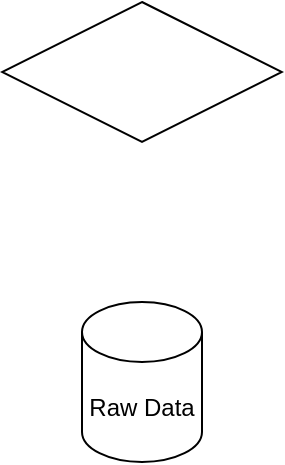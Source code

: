 <mxfile version="13.10.4" type="github">
  <diagram id="NAG77fVCwrMrRA5WMwLv" name="Page-1">
    <mxGraphModel dx="2062" dy="1154" grid="1" gridSize="10" guides="1" tooltips="1" connect="1" arrows="1" fold="1" page="1" pageScale="1" pageWidth="827" pageHeight="1169" math="0" shadow="0">
      <root>
        <mxCell id="0" />
        <mxCell id="1" parent="0" />
        <mxCell id="WJ6gWHvl7HrqLCyJkt8T-1" value="Raw Data" style="shape=cylinder3;whiteSpace=wrap;html=1;boundedLbl=1;backgroundOutline=1;size=15;" vertex="1" parent="1">
          <mxGeometry x="180" y="190" width="60" height="80" as="geometry" />
        </mxCell>
        <mxCell id="WJ6gWHvl7HrqLCyJkt8T-2" value="" style="rhombus;whiteSpace=wrap;html=1;" vertex="1" parent="1">
          <mxGeometry x="140" y="40" width="140" height="70" as="geometry" />
        </mxCell>
      </root>
    </mxGraphModel>
  </diagram>
</mxfile>
